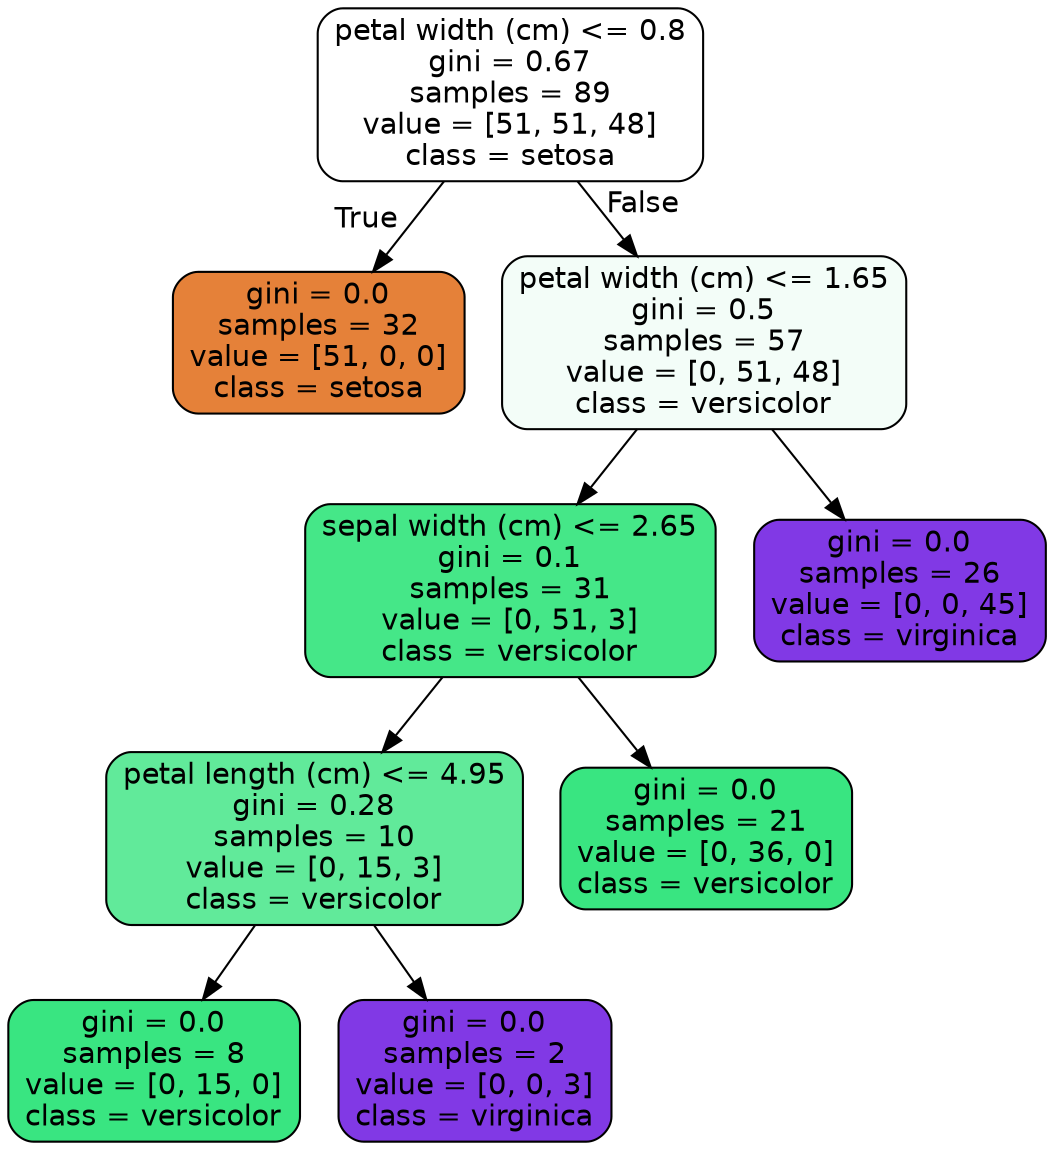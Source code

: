 digraph Tree {
node [shape=box, style="filled, rounded", color="black", fontname="helvetica"] ;
edge [fontname="helvetica"] ;
0 [label="petal width (cm) <= 0.8\ngini = 0.67\nsamples = 89\nvalue = [51, 51, 48]\nclass = setosa", fillcolor="#ffffff"] ;
1 [label="gini = 0.0\nsamples = 32\nvalue = [51, 0, 0]\nclass = setosa", fillcolor="#e58139"] ;
0 -> 1 [labeldistance=2.5, labelangle=45, headlabel="True"] ;
2 [label="petal width (cm) <= 1.65\ngini = 0.5\nsamples = 57\nvalue = [0, 51, 48]\nclass = versicolor", fillcolor="#f3fdf8"] ;
0 -> 2 [labeldistance=2.5, labelangle=-45, headlabel="False"] ;
3 [label="sepal width (cm) <= 2.65\ngini = 0.1\nsamples = 31\nvalue = [0, 51, 3]\nclass = versicolor", fillcolor="#45e788"] ;
2 -> 3 ;
4 [label="petal length (cm) <= 4.95\ngini = 0.28\nsamples = 10\nvalue = [0, 15, 3]\nclass = versicolor", fillcolor="#61ea9a"] ;
3 -> 4 ;
5 [label="gini = 0.0\nsamples = 8\nvalue = [0, 15, 0]\nclass = versicolor", fillcolor="#39e581"] ;
4 -> 5 ;
6 [label="gini = 0.0\nsamples = 2\nvalue = [0, 0, 3]\nclass = virginica", fillcolor="#8139e5"] ;
4 -> 6 ;
7 [label="gini = 0.0\nsamples = 21\nvalue = [0, 36, 0]\nclass = versicolor", fillcolor="#39e581"] ;
3 -> 7 ;
8 [label="gini = 0.0\nsamples = 26\nvalue = [0, 0, 45]\nclass = virginica", fillcolor="#8139e5"] ;
2 -> 8 ;
}